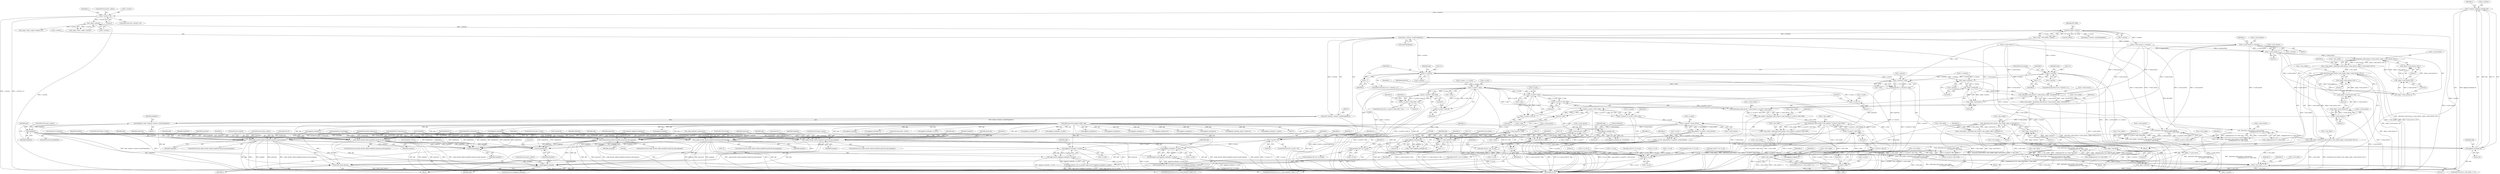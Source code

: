 digraph "0_Android_eeb4e45d5683f88488c083ecf142dc89bc3f0b47_8@API" {
"1000238" [label="(Call,calloc(s->entries, sizeof(*lengthlist)))"];
"1000220" [label="(Call,INT_MAX/s->entries)"];
"1000209" [label="(Call,_ilog(s->entries))"];
"1000189" [label="(Call,s->entries<=0)"];
"1000181" [label="(Call,s->entries=oggpack_read(opb,24))"];
"1000185" [label="(Call,oggpack_read(opb,24))"];
"1000160" [label="(Call,oggpack_read(opb,16))"];
"1000151" [label="(Call,oggpack_read(opb,24))"];
"1000129" [label="(MethodParameterIn,oggpack_buffer *opb)"];
"1000236" [label="(Call,(char *)calloc(s->entries, sizeof(*lengthlist)))"];
"1000234" [label="(Call,lengthlist=(char *)calloc(s->entries, sizeof(*lengthlist)))"];
"1000246" [label="(Call,!lengthlist)"];
"1000573" [label="(Call,_make_decode_table(s,lengthlist,quantvals,opb,maptype))"];
"1001157" [label="(Call,oggpack_eop(opb))"];
"1001160" [label="(Call,free(lengthlist))"];
"1001166" [label="(Call,vorbis_book_clear(s))"];
"1001168" [label="(Call,free(lengthlist))"];
"1000733" [label="(Call,_make_decode_table(s,lengthlist,quantvals,opb,maptype))"];
"1000893" [label="(Call,_make_decode_table(s,lengthlist,quantvals,opb,maptype))"];
"1000970" [label="(Call,_make_decode_table(s,lengthlist,quantvals,opb,maptype))"];
"1001021" [label="(Call,_make_decode_table(s,lengthlist,quantvals,opb,maptype))"];
"1001087" [label="(Call,oggpack_read(opb,s->q_bits))"];
"1001085" [label="(Call,(unsigned char)oggpack_read(opb,s->q_bits))"];
"1001077" [label="(Call,((unsigned char *)(s->q_val))[i]=(unsigned char)oggpack_read(opb,s->q_bits))"];
"1001119" [label="(Call,oggpack_read(opb,s->q_bits))"];
"1001117" [label="(Call,(ogg_uint16_t)oggpack_read(opb,s->q_bits))"];
"1001109" [label="(Call,((ogg_uint16_t *)(s->q_val))[i]=(ogg_uint16_t)oggpack_read(opb,s->q_bits))"];
"1000258" [label="(Call,i<s->entries)"];
"1000263" [label="(Call,i++)"];
"1000545" [label="(Call,_ilog(s->entries))"];
"1000544" [label="(Call,_ilog(s->entries)/8)"];
"1000539" [label="(Call,_determine_node_bytes(s->used_entries,_ilog(s->entries)/8+1))"];
"1000535" [label="(Call,s->dec_nodeb=_determine_node_bytes(s->used_entries,_ilog(s->entries)/8+1))"];
"1000555" [label="(Call,_determine_leaf_words(s->dec_nodeb,_ilog(s->entries)/8+1))"];
"1000551" [label="(Call,s->dec_leafw=_determine_leaf_words(s->dec_nodeb,_ilog(s->entries)/8+1))"];
"1001134" [label="(Call,s->dec_leafw == 1)"];
"1001128" [label="(Call,s->dec_nodeb==1)"];
"1000543" [label="(Call,_ilog(s->entries)/8+1)"];
"1000561" [label="(Call,_ilog(s->entries))"];
"1000560" [label="(Call,_ilog(s->entries)/8)"];
"1000559" [label="(Call,_ilog(s->entries)/8+1)"];
"1000904" [label="(Call,s->entries*s->dim)"];
"1000902" [label="(Call,quantvals=s->entries*s->dim)"];
"1000915" [label="(Call,s->q_bits*s->dim)"];
"1000913" [label="(Call,(s->q_bits*s->dim+8)/8)"];
"1000912" [label="(Call,(s->q_bits*s->dim+8)/8 <=4)"];
"1000914" [label="(Call,s->q_bits*s->dim+8)"];
"1000941" [label="(Call,s->q_bits*s->dim)"];
"1000939" [label="(Call,(s->q_bits*s->dim+8)/8)"];
"1000935" [label="(Call,_determine_node_bytes(s->used_entries,(s->q_bits*s->dim+8)/8))"];
"1000931" [label="(Call,s->dec_nodeb=_determine_node_bytes(s->used_entries,(s->q_bits*s->dim+8)/8))"];
"1000954" [label="(Call,_determine_leaf_words(s->dec_nodeb,(s->q_bits*s->dim+8)/8))"];
"1000950" [label="(Call,s->dec_leafw=_determine_leaf_words(s->dec_nodeb,(s->q_bits*s->dim+8)/8))"];
"1000940" [label="(Call,s->q_bits*s->dim+8)"];
"1000960" [label="(Call,s->q_bits*s->dim)"];
"1000958" [label="(Call,(s->q_bits*s->dim+8)/8)"];
"1000959" [label="(Call,s->q_bits*s->dim+8)"];
"1001032" [label="(Call,(s->q_bits+7)/8*s->dim)"];
"1001028" [label="(Call,s->q_pack=(s->q_bits+7)/8*s->dim)"];
"1001048" [label="(Call,s->q_pack*s->used_entries)"];
"1001047" [label="(Call,_ogg_malloc(s->q_pack*s->used_entries))"];
"1001043" [label="(Call,s->q_val=_ogg_malloc(s->q_pack*s->used_entries))"];
"1001079" [label="(Call,(unsigned char *)(s->q_val))"];
"1001170" [label="(Call,free(s->q_val))"];
"1001111" [label="(Call,(ogg_uint16_t *)(s->q_val))"];
"1001068" [label="(Call,s->used_entries*s->dim)"];
"1001066" [label="(Call,i<s->used_entries*s->dim)"];
"1001075" [label="(Call,i++)"];
"1001100" [label="(Call,s->used_entries*s->dim)"];
"1001098" [label="(Call,i<s->used_entries*s->dim)"];
"1001107" [label="(Call,i++)"];
"1001033" [label="(Call,s->q_bits+7)"];
"1001038" [label="(Call,8*s->dim)"];
"1001056" [label="(Call,s->q_bits<=8)"];
"1000319" [label="(Call,s->used_entries=s->entries)"];
"1000698" [label="(Call,_determine_node_bytes(s->used_entries,\n                                           (s->q_bits*s->dim+8)/8))"];
"1000694" [label="(Call,s->dec_nodeb=_determine_node_bytes(s->used_entries,\n                                           (s->q_bits*s->dim+8)/8))"];
"1000717" [label="(Call,_determine_leaf_words(s->dec_nodeb,\n                                           (s->q_bits*s->dim+8)/8))"];
"1000713" [label="(Call,s->dec_leafw=_determine_leaf_words(s->dec_nodeb,\n                                           (s->q_bits*s->dim+8)/8))"];
"1000856" [label="(Call,_determine_node_bytes(s->used_entries,\n                                           (_ilog(quantvals-1)*s->dim+8)/8))"];
"1000852" [label="(Call,s->dec_nodeb=_determine_node_bytes(s->used_entries,\n                                           (_ilog(quantvals-1)*s->dim+8)/8))"];
"1000876" [label="(Call,_determine_leaf_words(s->dec_nodeb,\n                                           (_ilog(quantvals-1)*s->dim+8)/8))"];
"1000872" [label="(Call,s->dec_leafw=_determine_leaf_words(s->dec_nodeb,\n                                           (_ilog(quantvals-1)*s->dim+8)/8))"];
"1000995" [label="(Call,s->used_entries-1)"];
"1000988" [label="(Call,_determine_node_bytes(s->used_entries,_ilog(s->used_entries-1)/8+1))"];
"1000984" [label="(Call,s->dec_nodeb=_determine_node_bytes(s->used_entries,_ilog(s->used_entries-1)/8+1))"];
"1001006" [label="(Call,_determine_leaf_words(s->dec_nodeb,_ilog(s->used_entries-1)/8+1))"];
"1001002" [label="(Call,s->dec_leafw=_determine_leaf_words(s->dec_nodeb,_ilog(s->used_entries-1)/8+1))"];
"1001013" [label="(Call,s->used_entries-1)"];
"1001012" [label="(Call,_ilog(s->used_entries-1))"];
"1001011" [label="(Call,_ilog(s->used_entries-1)/8)"];
"1001010" [label="(Call,_ilog(s->used_entries-1)/8+1)"];
"1000994" [label="(Call,_ilog(s->used_entries-1))"];
"1000993" [label="(Call,_ilog(s->used_entries-1)/8)"];
"1000992" [label="(Call,_ilog(s->used_entries-1)/8+1)"];
"1000330" [label="(Call,i<s->entries)"];
"1000335" [label="(Call,i++)"];
"1001029" [label="(Call,s->q_pack)"];
"1000189" [label="(Call,s->entries<=0)"];
"1001159" [label="(ControlStructure,goto _eofout;)"];
"1001020" [label="(ControlStructure,if(_make_decode_table(s,lengthlist,quantvals,opb,maptype)))"];
"1001124" [label="(ControlStructure,break;)"];
"1000917" [label="(Identifier,s)"];
"1001048" [label="(Call,s->q_pack*s->used_entries)"];
"1000254" [label="(ControlStructure,for(i=0;i<s->entries;i++))"];
"1001089" [label="(Call,s->q_bits)"];
"1001120" [label="(Identifier,opb)"];
"1000852" [label="(Call,s->dec_nodeb=_determine_node_bytes(s->used_entries,\n                                           (_ilog(quantvals-1)*s->dim+8)/8))"];
"1000161" [label="(Identifier,opb)"];
"1000912" [label="(Call,(s->q_bits*s->dim+8)/8 <=4)"];
"1001027" [label="(ControlStructure,goto _errout;)"];
"1000894" [label="(Identifier,s)"];
"1001002" [label="(Call,s->dec_leafw=_determine_leaf_words(s->dec_nodeb,_ilog(s->used_entries-1)/8+1))"];
"1001169" [label="(Identifier,lengthlist)"];
"1000330" [label="(Call,i<s->entries)"];
"1000154" [label="(Literal,0x564342)"];
"1000806" [label="(Call,!s->q_val)"];
"1001047" [label="(Call,_ogg_malloc(s->q_pack*s->used_entries))"];
"1001094" [label="(ControlStructure,for(i=0;i<s->used_entries*s->dim;i++))"];
"1000900" [label="(ControlStructure,break;)"];
"1000751" [label="(Block,)"];
"1000968" [label="(Literal,8)"];
"1001163" [label="(Literal,0)"];
"1001069" [label="(Call,s->used_entries)"];
"1001100" [label="(Call,s->used_entries*s->dim)"];
"1001001" [label="(Literal,1)"];
"1000246" [label="(Call,!lengthlist)"];
"1001147" [label="(Identifier,s)"];
"1000238" [label="(Call,calloc(s->entries, sizeof(*lengthlist)))"];
"1000607" [label="(Call,INT_MAX-8)"];
"1001011" [label="(Call,_ilog(s->used_entries-1)/8)"];
"1000940" [label="(Call,s->q_bits*s->dim+8)"];
"1001153" [label="(Identifier,s)"];
"1000972" [label="(Identifier,lengthlist)"];
"1001044" [label="(Call,s->q_val)"];
"1001068" [label="(Call,s->used_entries*s->dim)"];
"1000733" [label="(Call,_make_decode_table(s,lengthlist,quantvals,opb,maptype))"];
"1000992" [label="(Call,_ilog(s->used_entries-1)/8+1)"];
"1000268" [label="(Identifier,opb)"];
"1000580" [label="(ControlStructure,break;)"];
"1000332" [label="(Call,s->entries)"];
"1000264" [label="(Identifier,i)"];
"1000579" [label="(ControlStructure,goto _errout;)"];
"1001128" [label="(Call,s->dec_nodeb==1)"];
"1000743" [label="(Identifier,s)"];
"1001063" [label="(Call,i=0)"];
"1000396" [label="(Call,calloc(s->entries, sizeof(*lengthlist)))"];
"1000193" [label="(Literal,0)"];
"1000186" [label="(Identifier,opb)"];
"1000916" [label="(Call,s->q_bits)"];
"1000970" [label="(Call,_make_decode_table(s,lengthlist,quantvals,opb,maptype))"];
"1000922" [label="(Literal,8)"];
"1000210" [label="(Call,s->entries)"];
"1001160" [label="(Call,free(lengthlist))"];
"1000905" [label="(Call,s->entries)"];
"1000955" [label="(Call,s->dec_nodeb)"];
"1000203" [label="(Call,_ilog(s->dim)+_ilog(s->entries)>24)"];
"1001064" [label="(Identifier,i)"];
"1001133" [label="(ControlStructure,if (s->dec_leafw == 1))"];
"1001098" [label="(Call,i<s->used_entries*s->dim)"];
"1000993" [label="(Call,_ilog(s->used_entries-1)/8)"];
"1001161" [label="(Identifier,lengthlist)"];
"1001028" [label="(Call,s->q_pack=(s->q_bits+7)/8*s->dim)"];
"1001096" [label="(Identifier,i)"];
"1001019" [label="(Literal,1)"];
"1000247" [label="(Identifier,lengthlist)"];
"1000220" [label="(Call,INT_MAX/s->entries)"];
"1000978" [label="(Block,)"];
"1000194" [label="(ControlStructure,goto _eofout;)"];
"1000560" [label="(Call,_ilog(s->entries)/8)"];
"1000999" [label="(Literal,1)"];
"1000552" [label="(Call,s->dec_leafw)"];
"1000857" [label="(Call,s->used_entries)"];
"1001032" [label="(Call,(s->q_bits+7)/8*s->dim)"];
"1000919" [label="(Call,s->dim)"];
"1000924" [label="(Literal,4)"];
"1000472" [label="(Call,oggpack_read(opb,4))"];
"1000404" [label="(Call,!lengthlist)"];
"1000976" [label="(ControlStructure,goto _errout;)"];
"1001021" [label="(Call,_make_decode_table(s,lengthlist,quantvals,opb,maptype))"];
"1001045" [label="(Identifier,s)"];
"1000561" [label="(Call,_ilog(s->entries))"];
"1000482" [label="(Call,oggpack_read(opb,32))"];
"1000913" [label="(Call,(s->q_bits*s->dim+8)/8)"];
"1000699" [label="(Call,s->used_entries)"];
"1000715" [label="(Identifier,s)"];
"1000822" [label="(Call,(ogg_uint16_t *)s->q_val)"];
"1001095" [label="(Call,i=0)"];
"1000235" [label="(Identifier,lengthlist)"];
"1000340" [label="(Identifier,num)"];
"1001101" [label="(Call,s->used_entries)"];
"1000551" [label="(Call,s->dec_leafw=_determine_leaf_words(s->dec_nodeb,_ilog(s->entries)/8+1))"];
"1000898" [label="(Identifier,maptype)"];
"1000896" [label="(Identifier,quantvals)"];
"1001022" [label="(Identifier,s)"];
"1000573" [label="(Call,_make_decode_table(s,lengthlist,quantvals,opb,maptype))"];
"1000694" [label="(Call,s->dec_nodeb=_determine_node_bytes(s->used_entries,\n                                           (s->q_bits*s->dim+8)/8))"];
"1000137" [label="(Call,quantvals=0)"];
"1000577" [label="(Identifier,opb)"];
"1001034" [label="(Call,s->q_bits)"];
"1000734" [label="(Identifier,s)"];
"1001072" [label="(Call,s->dim)"];
"1001107" [label="(Call,i++)"];
"1000948" [label="(Literal,8)"];
"1000702" [label="(Call,(s->q_bits*s->dim+8)/8)"];
"1000153" [label="(Literal,24)"];
"1001038" [label="(Call,8*s->dim)"];
"1001039" [label="(Literal,8)"];
"1000954" [label="(Call,_determine_leaf_words(s->dec_nodeb,(s->q_bits*s->dim+8)/8))"];
"1000232" [label="(Block,)"];
"1001062" [label="(ControlStructure,for(i=0;i<s->used_entries*s->dim;i++))"];
"1000766" [label="(Call,!s->q_val)"];
"1000255" [label="(Call,i=0)"];
"1000961" [label="(Call,s->q_bits)"];
"1001108" [label="(Identifier,i)"];
"1001040" [label="(Call,s->dim)"];
"1000575" [label="(Identifier,lengthlist)"];
"1000546" [label="(Call,s->entries)"];
"1001018" [label="(Literal,8)"];
"1000222" [label="(Call,s->entries)"];
"1001119" [label="(Call,oggpack_read(opb,s->q_bits))"];
"1000964" [label="(Call,s->dim)"];
"1001017" [label="(Literal,1)"];
"1001132" [label="(Literal,1)"];
"1000897" [label="(Identifier,opb)"];
"1000209" [label="(Call,_ilog(s->entries))"];
"1000160" [label="(Call,oggpack_read(opb,16))"];
"1000143" [label="(Call,memset(s,0,sizeof(*s)))"];
"1001127" [label="(ControlStructure,if (s->dec_nodeb==1))"];
"1000932" [label="(Call,s->dec_nodeb)"];
"1000559" [label="(Call,_ilog(s->entries)/8+1)"];
"1000385" [label="(Call,s->used_entries=s->entries)"];
"1000967" [label="(Literal,8)"];
"1000856" [label="(Call,_determine_node_bytes(s->used_entries,\n                                           (_ilog(quantvals-1)*s->dim+8)/8))"];
"1000950" [label="(Call,s->dec_leafw=_determine_leaf_words(s->dec_nodeb,(s->q_bits*s->dim+8)/8))"];
"1001116" [label="(Identifier,i)"];
"1000221" [label="(Identifier,INT_MAX)"];
"1001025" [label="(Identifier,opb)"];
"1001066" [label="(Call,i<s->used_entries*s->dim)"];
"1000877" [label="(Call,s->dec_nodeb)"];
"1000578" [label="(Identifier,maptype)"];
"1000133" [label="(Call,*lengthlist=NULL)"];
"1001136" [label="(Identifier,s)"];
"1000328" [label="(Identifier,i)"];
"1000129" [label="(MethodParameterIn,oggpack_buffer *opb)"];
"1000190" [label="(Call,s->entries)"];
"1000830" [label="(Call,oggpack_read(opb,s->q_bits))"];
"1001109" [label="(Call,((ogg_uint16_t *)(s->q_val))[i]=(ogg_uint16_t)oggpack_read(opb,s->q_bits))"];
"1001033" [label="(Call,s->q_bits+7)"];
"1000198" [label="(Identifier,s)"];
"1000239" [label="(Call,s->entries)"];
"1001076" [label="(Identifier,i)"];
"1001037" [label="(Literal,7)"];
"1000283" [label="(Call,lengthlist[i]=(char)(num+1))"];
"1000539" [label="(Call,_determine_node_bytes(s->used_entries,_ilog(s->entries)/8+1))"];
"1000655" [label="(Call,!s->q_val)"];
"1000267" [label="(Call,oggpack_read(opb,1))"];
"1001087" [label="(Call,oggpack_read(opb,s->q_bits))"];
"1001156" [label="(ControlStructure,if(oggpack_eop(opb)))"];
"1000260" [label="(Call,s->entries)"];
"1000880" [label="(Call,(_ilog(quantvals-1)*s->dim+8)/8)"];
"1000738" [label="(Identifier,maptype)"];
"1001055" [label="(ControlStructure,if(s->q_bits<=8))"];
"1000679" [label="(Call,oggpack_read(opb,s->q_bits))"];
"1000903" [label="(Identifier,quantvals)"];
"1000936" [label="(Call,s->used_entries)"];
"1000181" [label="(Call,s->entries=oggpack_read(opb,24))"];
"1000981" [label="(Identifier,s)"];
"1000572" [label="(ControlStructure,if(_make_decode_table(s,lengthlist,quantvals,opb,maptype)))"];
"1000782" [label="(Call,(unsigned char *)s->q_val)"];
"1001014" [label="(Call,s->used_entries)"];
"1000229" [label="(Call,oggpack_read(opb,1))"];
"1000740" [label="(ControlStructure,goto _errout;)"];
"1001085" [label="(Call,(unsigned char)oggpack_read(opb,s->q_bits))"];
"1000960" [label="(Call,s->q_bits*s->dim)"];
"1001079" [label="(Call,(unsigned char *)(s->q_val))"];
"1000939" [label="(Call,(s->q_bits*s->dim+8)/8)"];
"1000326" [label="(ControlStructure,for(i=0;i<s->entries;i++))"];
"1000873" [label="(Call,s->dec_leafw)"];
"1000451" [label="(Call,lengthlist[i]=(char)length)"];
"1001111" [label="(Call,(ogg_uint16_t *)(s->q_val))"];
"1000884" [label="(Call,quantvals-1)"];
"1000514" [label="(Call,oggpack_read(opb,1))"];
"1000908" [label="(Call,s->dim)"];
"1000191" [label="(Identifier,s)"];
"1000555" [label="(Call,_determine_leaf_words(s->dec_nodeb,_ilog(s->entries)/8+1))"];
"1000994" [label="(Call,_ilog(s->used_entries-1))"];
"1000952" [label="(Identifier,s)"];
"1000187" [label="(Literal,24)"];
"1000470" [label="(Call,maptype=oggpack_read(opb,4))"];
"1001023" [label="(Identifier,lengthlist)"];
"1000895" [label="(Identifier,lengthlist)"];
"1000928" [label="(Identifier,s)"];
"1000713" [label="(Call,s->dec_leafw=_determine_leaf_words(s->dec_nodeb,\n                                           (s->q_bits*s->dim+8)/8))"];
"1000945" [label="(Call,s->dim)"];
"1000959" [label="(Call,s->q_bits*s->dim+8)"];
"1001110" [label="(Call,((ogg_uint16_t *)(s->q_val))[i])"];
"1000923" [label="(Literal,8)"];
"1001056" [label="(Call,s->q_bits<=8)"];
"1000517" [label="(Call,s->q_del>>=s->q_bits)"];
"1001141" [label="(Identifier,s)"];
"1000204" [label="(Call,_ilog(s->dim)+_ilog(s->entries))"];
"1000182" [label="(Call,s->entries)"];
"1000995" [label="(Call,s->used_entries-1)"];
"1000569" [label="(Identifier,s)"];
"1000915" [label="(Call,s->q_bits*s->dim)"];
"1000874" [label="(Identifier,s)"];
"1000323" [label="(Call,s->entries)"];
"1000536" [label="(Call,s->dec_nodeb)"];
"1001104" [label="(Call,s->dim)"];
"1001026" [label="(Identifier,maptype)"];
"1000951" [label="(Call,s->dec_leafw)"];
"1000535" [label="(Call,s->dec_nodeb=_determine_node_bytes(s->used_entries,_ilog(s->entries)/8+1))"];
"1000671" [label="(Call,(ogg_uint16_t *)s->q_val)"];
"1001121" [label="(Call,s->q_bits)"];
"1001166" [label="(Call,vorbis_book_clear(s))"];
"1000695" [label="(Call,s->dec_nodeb)"];
"1000664" [label="(Call,i<quantvals)"];
"1001024" [label="(Identifier,quantvals)"];
"1001088" [label="(Identifier,opb)"];
"1001176" [label="(Literal,1)"];
"1001012" [label="(Call,_ilog(s->used_entries-1))"];
"1000156" [label="(Call,s->dim=oggpack_read(opb,16))"];
"1001134" [label="(Call,s->dec_leafw == 1)"];
"1001075" [label="(Call,i++)"];
"1001060" [label="(Literal,8)"];
"1000942" [label="(Call,s->q_bits)"];
"1001003" [label="(Call,s->dec_leafw)"];
"1000576" [label="(Identifier,quantvals)"];
"1000717" [label="(Call,_determine_leaf_words(s->dec_nodeb,\n                                           (s->q_bits*s->dim+8)/8))"];
"1000935" [label="(Call,_determine_node_bytes(s->used_entries,(s->q_bits*s->dim+8)/8))"];
"1000549" [label="(Literal,8)"];
"1000860" [label="(Call,(_ilog(quantvals-1)*s->dim+8)/8)"];
"1000327" [label="(Call,i=0)"];
"1000556" [label="(Call,s->dec_nodeb)"];
"1001177" [label="(MethodReturn,int)"];
"1001052" [label="(Call,s->used_entries)"];
"1000931" [label="(Call,s->dec_nodeb=_determine_node_bytes(s->used_entries,(s->q_bits*s->dim+8)/8))"];
"1000242" [label="(Call,sizeof(*lengthlist))"];
"1001167" [label="(Identifier,s)"];
"1000545" [label="(Call,_ilog(s->entries))"];
"1000714" [label="(Call,s->dec_leafw)"];
"1000925" [label="(Block,)"];
"1000949" [label="(Literal,8)"];
"1000985" [label="(Call,s->dec_nodeb)"];
"1000258" [label="(Call,i<s->entries)"];
"1001168" [label="(Call,free(lengthlist))"];
"1000152" [label="(Identifier,opb)"];
"1000318" [label="(Block,)"];
"1000735" [label="(Identifier,lengthlist)"];
"1000566" [label="(Literal,1)"];
"1000544" [label="(Call,_ilog(s->entries)/8)"];
"1000745" [label="(Call,s->q_val=0)"];
"1000543" [label="(Call,_ilog(s->entries)/8+1)"];
"1000341" [label="(Call,oggpack_read(opb,5))"];
"1000381" [label="(Call,oggpack_read(opb,5))"];
"1000245" [label="(ControlStructure,if(!lengthlist))"];
"1001058" [label="(Identifier,s)"];
"1000250" [label="(Call,oggpack_read(opb,1))"];
"1001172" [label="(Identifier,s)"];
"1000331" [label="(Identifier,i)"];
"1001157" [label="(Call,oggpack_eop(opb))"];
"1000737" [label="(Identifier,opb)"];
"1000984" [label="(Call,s->dec_nodeb=_determine_node_bytes(s->used_entries,_ilog(s->used_entries-1)/8+1))"];
"1000494" [label="(Call,oggpack_read(opb,32))"];
"1000274" [label="(Call,oggpack_read(opb,5))"];
"1001007" [label="(Call,s->dec_nodeb)"];
"1001158" [label="(Identifier,opb)"];
"1001057" [label="(Call,s->q_bits)"];
"1000533" [label="(Block,)"];
"1000506" [label="(Call,oggpack_read(opb,4))"];
"1000836" [label="(Call,oggpack_eop(opb))"];
"1001129" [label="(Call,s->dec_nodeb)"];
"1000958" [label="(Call,(s->q_bits*s->dim+8)/8)"];
"1001170" [label="(Call,free(s->q_val))"];
"1000131" [label="(Block,)"];
"1001113" [label="(Call,s->q_val)"];
"1000899" [label="(ControlStructure,goto _errout;)"];
"1000988" [label="(Call,_determine_node_bytes(s->used_entries,_ilog(s->used_entries-1)/8+1))"];
"1000336" [label="(Identifier,i)"];
"1001043" [label="(Call,s->q_val=_ogg_malloc(s->q_pack*s->used_entries))"];
"1000162" [label="(Literal,16)"];
"1000188" [label="(ControlStructure,if(s->entries<=0))"];
"1000736" [label="(Identifier,quantvals)"];
"1000893" [label="(Call,_make_decode_table(s,lengthlist,quantvals,opb,maptype))"];
"1001138" [label="(Literal,1)"];
"1000911" [label="(ControlStructure,if( (s->q_bits*s->dim+8)/8 <=4))"];
"1000645" [label="(Block,)"];
"1000902" [label="(Call,quantvals=s->entries*s->dim)"];
"1001077" [label="(Call,((unsigned char *)(s->q_val))[i]=(unsigned char)oggpack_read(opb,s->q_bits))"];
"1000565" [label="(Literal,8)"];
"1001067" [label="(Identifier,i)"];
"1000236" [label="(Call,(char *)calloc(s->entries, sizeof(*lengthlist)))"];
"1000996" [label="(Call,s->used_entries)"];
"1000914" [label="(Call,s->q_bits*s->dim+8)"];
"1000319" [label="(Call,s->used_entries=s->entries)"];
"1001010" [label="(Call,_ilog(s->used_entries-1)/8+1)"];
"1000150" [label="(Call,oggpack_read(opb,24)!=0x564342)"];
"1001000" [label="(Literal,8)"];
"1000216" [label="(Call,s->dim > INT_MAX/s->entries)"];
"1000904" [label="(Call,s->entries*s->dim)"];
"1000550" [label="(Literal,1)"];
"1000259" [label="(Identifier,i)"];
"1000234" [label="(Call,lengthlist=(char *)calloc(s->entries, sizeof(*lengthlist)))"];
"1000292" [label="(Call,s->used_entries++)"];
"1001030" [label="(Identifier,s)"];
"1000130" [label="(MethodParameterIn,codebook *s)"];
"1001081" [label="(Call,s->q_val)"];
"1000312" [label="(Call,lengthlist[i]=0)"];
"1000685" [label="(Call,oggpack_eop(opb))"];
"1000969" [label="(ControlStructure,if(_make_decode_table(s,lengthlist,quantvals,opb,maptype)))"];
"1000151" [label="(Call,oggpack_read(opb,24))"];
"1001004" [label="(Identifier,s)"];
"1000974" [label="(Identifier,opb)"];
"1000411" [label="(Call,i<s->entries)"];
"1000320" [label="(Call,s->used_entries)"];
"1000876" [label="(Call,_determine_leaf_words(s->dec_nodeb,\n                                           (_ilog(quantvals-1)*s->dim+8)/8))"];
"1001049" [label="(Call,s->q_pack)"];
"1000263" [label="(Call,i++)"];
"1000721" [label="(Call,(s->q_bits*s->dim+8)/8)"];
"1000335" [label="(Call,i++)"];
"1001171" [label="(Call,s->q_val)"];
"1000718" [label="(Call,s->dec_nodeb)"];
"1000872" [label="(Call,s->dec_leafw=_determine_leaf_words(s->dec_nodeb,\n                                           (_ilog(quantvals-1)*s->dim+8)/8))"];
"1000185" [label="(Call,oggpack_read(opb,24))"];
"1000574" [label="(Identifier,s)"];
"1000584" [label="(Call,_book_maptype1_quantvals(s))"];
"1000248" [label="(ControlStructure,goto _eofout;)"];
"1001099" [label="(Identifier,i)"];
"1000420" [label="(Call,oggpack_read(opb,_ilog(s->entries-i)))"];
"1001078" [label="(Call,((unsigned char *)(s->q_val))[i])"];
"1001013" [label="(Call,s->used_entries-1)"];
"1000853" [label="(Call,s->dec_nodeb)"];
"1000973" [label="(Identifier,quantvals)"];
"1000989" [label="(Call,s->used_entries)"];
"1001135" [label="(Call,s->dec_leafw)"];
"1000251" [label="(Identifier,opb)"];
"1001117" [label="(Call,(ogg_uint16_t)oggpack_read(opb,s->q_bits))"];
"1001084" [label="(Identifier,i)"];
"1000975" [label="(Identifier,maptype)"];
"1001006" [label="(Call,_determine_leaf_words(s->dec_nodeb,_ilog(s->used_entries-1)/8+1))"];
"1000790" [label="(Call,oggpack_read(opb,s->q_bits))"];
"1000553" [label="(Identifier,s)"];
"1000540" [label="(Call,s->used_entries)"];
"1000562" [label="(Call,s->entries)"];
"1000350" [label="(Call,lengthlist[i]=(char)(num+1))"];
"1000698" [label="(Call,_determine_node_bytes(s->used_entries,\n                                           (s->q_bits*s->dim+8)/8))"];
"1000941" [label="(Call,s->q_bits*s->dim)"];
"1000732" [label="(ControlStructure,if(_make_decode_table(s,lengthlist,quantvals,opb,maptype)))"];
"1000971" [label="(Identifier,s)"];
"1000892" [label="(ControlStructure,if(_make_decode_table(s,lengthlist,quantvals,opb,maptype)))"];
"1000374" [label="(ControlStructure,break;)"];
"1000238" -> "1000236"  [label="AST: "];
"1000238" -> "1000242"  [label="CFG: "];
"1000239" -> "1000238"  [label="AST: "];
"1000242" -> "1000238"  [label="AST: "];
"1000236" -> "1000238"  [label="CFG: "];
"1000238" -> "1001177"  [label="DDG: s->entries"];
"1000238" -> "1000236"  [label="DDG: s->entries"];
"1000220" -> "1000238"  [label="DDG: s->entries"];
"1000238" -> "1000258"  [label="DDG: s->entries"];
"1000238" -> "1000319"  [label="DDG: s->entries"];
"1000238" -> "1000330"  [label="DDG: s->entries"];
"1000220" -> "1000216"  [label="AST: "];
"1000220" -> "1000222"  [label="CFG: "];
"1000221" -> "1000220"  [label="AST: "];
"1000222" -> "1000220"  [label="AST: "];
"1000216" -> "1000220"  [label="CFG: "];
"1000220" -> "1001177"  [label="DDG: INT_MAX"];
"1000220" -> "1001177"  [label="DDG: s->entries"];
"1000220" -> "1000216"  [label="DDG: INT_MAX"];
"1000220" -> "1000216"  [label="DDG: s->entries"];
"1000209" -> "1000220"  [label="DDG: s->entries"];
"1000220" -> "1000385"  [label="DDG: s->entries"];
"1000220" -> "1000396"  [label="DDG: s->entries"];
"1000220" -> "1000607"  [label="DDG: INT_MAX"];
"1000209" -> "1000204"  [label="AST: "];
"1000209" -> "1000210"  [label="CFG: "];
"1000210" -> "1000209"  [label="AST: "];
"1000204" -> "1000209"  [label="CFG: "];
"1000209" -> "1001177"  [label="DDG: s->entries"];
"1000209" -> "1000203"  [label="DDG: s->entries"];
"1000209" -> "1000204"  [label="DDG: s->entries"];
"1000189" -> "1000209"  [label="DDG: s->entries"];
"1000189" -> "1000188"  [label="AST: "];
"1000189" -> "1000193"  [label="CFG: "];
"1000190" -> "1000189"  [label="AST: "];
"1000193" -> "1000189"  [label="AST: "];
"1000194" -> "1000189"  [label="CFG: "];
"1000198" -> "1000189"  [label="CFG: "];
"1000189" -> "1001177"  [label="DDG: s->entries"];
"1000189" -> "1001177"  [label="DDG: s->entries<=0"];
"1000181" -> "1000189"  [label="DDG: s->entries"];
"1000181" -> "1000131"  [label="AST: "];
"1000181" -> "1000185"  [label="CFG: "];
"1000182" -> "1000181"  [label="AST: "];
"1000185" -> "1000181"  [label="AST: "];
"1000191" -> "1000181"  [label="CFG: "];
"1000181" -> "1001177"  [label="DDG: oggpack_read(opb,24)"];
"1000185" -> "1000181"  [label="DDG: opb"];
"1000185" -> "1000181"  [label="DDG: 24"];
"1000185" -> "1000187"  [label="CFG: "];
"1000186" -> "1000185"  [label="AST: "];
"1000187" -> "1000185"  [label="AST: "];
"1000185" -> "1001177"  [label="DDG: opb"];
"1000160" -> "1000185"  [label="DDG: opb"];
"1000129" -> "1000185"  [label="DDG: opb"];
"1000185" -> "1000229"  [label="DDG: opb"];
"1000160" -> "1000156"  [label="AST: "];
"1000160" -> "1000162"  [label="CFG: "];
"1000161" -> "1000160"  [label="AST: "];
"1000162" -> "1000160"  [label="AST: "];
"1000156" -> "1000160"  [label="CFG: "];
"1000160" -> "1001177"  [label="DDG: opb"];
"1000160" -> "1000156"  [label="DDG: opb"];
"1000160" -> "1000156"  [label="DDG: 16"];
"1000151" -> "1000160"  [label="DDG: opb"];
"1000129" -> "1000160"  [label="DDG: opb"];
"1000151" -> "1000150"  [label="AST: "];
"1000151" -> "1000153"  [label="CFG: "];
"1000152" -> "1000151"  [label="AST: "];
"1000153" -> "1000151"  [label="AST: "];
"1000154" -> "1000151"  [label="CFG: "];
"1000151" -> "1001177"  [label="DDG: opb"];
"1000151" -> "1000150"  [label="DDG: opb"];
"1000151" -> "1000150"  [label="DDG: 24"];
"1000129" -> "1000151"  [label="DDG: opb"];
"1000129" -> "1000128"  [label="AST: "];
"1000129" -> "1001177"  [label="DDG: opb"];
"1000129" -> "1000229"  [label="DDG: opb"];
"1000129" -> "1000250"  [label="DDG: opb"];
"1000129" -> "1000267"  [label="DDG: opb"];
"1000129" -> "1000274"  [label="DDG: opb"];
"1000129" -> "1000341"  [label="DDG: opb"];
"1000129" -> "1000381"  [label="DDG: opb"];
"1000129" -> "1000420"  [label="DDG: opb"];
"1000129" -> "1000472"  [label="DDG: opb"];
"1000129" -> "1000482"  [label="DDG: opb"];
"1000129" -> "1000494"  [label="DDG: opb"];
"1000129" -> "1000506"  [label="DDG: opb"];
"1000129" -> "1000514"  [label="DDG: opb"];
"1000129" -> "1000573"  [label="DDG: opb"];
"1000129" -> "1000679"  [label="DDG: opb"];
"1000129" -> "1000685"  [label="DDG: opb"];
"1000129" -> "1000733"  [label="DDG: opb"];
"1000129" -> "1000790"  [label="DDG: opb"];
"1000129" -> "1000830"  [label="DDG: opb"];
"1000129" -> "1000836"  [label="DDG: opb"];
"1000129" -> "1000893"  [label="DDG: opb"];
"1000129" -> "1000970"  [label="DDG: opb"];
"1000129" -> "1001021"  [label="DDG: opb"];
"1000129" -> "1001087"  [label="DDG: opb"];
"1000129" -> "1001119"  [label="DDG: opb"];
"1000129" -> "1001157"  [label="DDG: opb"];
"1000236" -> "1000234"  [label="AST: "];
"1000237" -> "1000236"  [label="AST: "];
"1000234" -> "1000236"  [label="CFG: "];
"1000236" -> "1001177"  [label="DDG: calloc(s->entries, sizeof(*lengthlist))"];
"1000236" -> "1000234"  [label="DDG: calloc(s->entries, sizeof(*lengthlist))"];
"1000234" -> "1000232"  [label="AST: "];
"1000235" -> "1000234"  [label="AST: "];
"1000247" -> "1000234"  [label="CFG: "];
"1000234" -> "1001177"  [label="DDG: (char *)calloc(s->entries, sizeof(*lengthlist))"];
"1000234" -> "1000246"  [label="DDG: lengthlist"];
"1000246" -> "1000245"  [label="AST: "];
"1000246" -> "1000247"  [label="CFG: "];
"1000247" -> "1000246"  [label="AST: "];
"1000248" -> "1000246"  [label="CFG: "];
"1000251" -> "1000246"  [label="CFG: "];
"1000246" -> "1001177"  [label="DDG: !lengthlist"];
"1000246" -> "1000573"  [label="DDG: lengthlist"];
"1000246" -> "1000733"  [label="DDG: lengthlist"];
"1000246" -> "1000893"  [label="DDG: lengthlist"];
"1000246" -> "1000970"  [label="DDG: lengthlist"];
"1000246" -> "1001021"  [label="DDG: lengthlist"];
"1000246" -> "1001168"  [label="DDG: lengthlist"];
"1000573" -> "1000572"  [label="AST: "];
"1000573" -> "1000578"  [label="CFG: "];
"1000574" -> "1000573"  [label="AST: "];
"1000575" -> "1000573"  [label="AST: "];
"1000576" -> "1000573"  [label="AST: "];
"1000577" -> "1000573"  [label="AST: "];
"1000578" -> "1000573"  [label="AST: "];
"1000579" -> "1000573"  [label="CFG: "];
"1000580" -> "1000573"  [label="CFG: "];
"1000573" -> "1001177"  [label="DDG: opb"];
"1000573" -> "1001177"  [label="DDG: s"];
"1000573" -> "1001177"  [label="DDG: maptype"];
"1000573" -> "1001177"  [label="DDG: quantvals"];
"1000573" -> "1001177"  [label="DDG: _make_decode_table(s,lengthlist,quantvals,opb,maptype)"];
"1000143" -> "1000573"  [label="DDG: s"];
"1000130" -> "1000573"  [label="DDG: s"];
"1000404" -> "1000573"  [label="DDG: lengthlist"];
"1000350" -> "1000573"  [label="DDG: lengthlist[i]"];
"1000283" -> "1000573"  [label="DDG: lengthlist[i]"];
"1000312" -> "1000573"  [label="DDG: lengthlist[i]"];
"1000451" -> "1000573"  [label="DDG: lengthlist[i]"];
"1000137" -> "1000573"  [label="DDG: quantvals"];
"1000514" -> "1000573"  [label="DDG: opb"];
"1000472" -> "1000573"  [label="DDG: opb"];
"1000470" -> "1000573"  [label="DDG: maptype"];
"1000573" -> "1001157"  [label="DDG: opb"];
"1000573" -> "1001160"  [label="DDG: lengthlist"];
"1000573" -> "1001166"  [label="DDG: s"];
"1000573" -> "1001168"  [label="DDG: lengthlist"];
"1001157" -> "1001156"  [label="AST: "];
"1001157" -> "1001158"  [label="CFG: "];
"1001158" -> "1001157"  [label="AST: "];
"1001159" -> "1001157"  [label="CFG: "];
"1001161" -> "1001157"  [label="CFG: "];
"1001157" -> "1001177"  [label="DDG: opb"];
"1001157" -> "1001177"  [label="DDG: oggpack_eop(opb)"];
"1000893" -> "1001157"  [label="DDG: opb"];
"1001087" -> "1001157"  [label="DDG: opb"];
"1000970" -> "1001157"  [label="DDG: opb"];
"1000733" -> "1001157"  [label="DDG: opb"];
"1001119" -> "1001157"  [label="DDG: opb"];
"1001021" -> "1001157"  [label="DDG: opb"];
"1001160" -> "1000131"  [label="AST: "];
"1001160" -> "1001161"  [label="CFG: "];
"1001161" -> "1001160"  [label="AST: "];
"1001163" -> "1001160"  [label="CFG: "];
"1001160" -> "1001177"  [label="DDG: lengthlist"];
"1000970" -> "1001160"  [label="DDG: lengthlist"];
"1000283" -> "1001160"  [label="DDG: lengthlist[i]"];
"1000893" -> "1001160"  [label="DDG: lengthlist"];
"1000312" -> "1001160"  [label="DDG: lengthlist[i]"];
"1000451" -> "1001160"  [label="DDG: lengthlist[i]"];
"1001021" -> "1001160"  [label="DDG: lengthlist"];
"1000733" -> "1001160"  [label="DDG: lengthlist"];
"1000350" -> "1001160"  [label="DDG: lengthlist[i]"];
"1001166" -> "1000131"  [label="AST: "];
"1001166" -> "1001167"  [label="CFG: "];
"1001167" -> "1001166"  [label="AST: "];
"1001169" -> "1001166"  [label="CFG: "];
"1001166" -> "1001177"  [label="DDG: vorbis_book_clear(s)"];
"1001166" -> "1001177"  [label="DDG: s"];
"1000733" -> "1001166"  [label="DDG: s"];
"1000143" -> "1001166"  [label="DDG: s"];
"1000970" -> "1001166"  [label="DDG: s"];
"1001021" -> "1001166"  [label="DDG: s"];
"1000584" -> "1001166"  [label="DDG: s"];
"1000893" -> "1001166"  [label="DDG: s"];
"1000130" -> "1001166"  [label="DDG: s"];
"1001168" -> "1000131"  [label="AST: "];
"1001168" -> "1001169"  [label="CFG: "];
"1001169" -> "1001168"  [label="AST: "];
"1001172" -> "1001168"  [label="CFG: "];
"1001168" -> "1001177"  [label="DDG: lengthlist"];
"1000970" -> "1001168"  [label="DDG: lengthlist"];
"1000404" -> "1001168"  [label="DDG: lengthlist"];
"1000283" -> "1001168"  [label="DDG: lengthlist[i]"];
"1000893" -> "1001168"  [label="DDG: lengthlist"];
"1000312" -> "1001168"  [label="DDG: lengthlist[i]"];
"1000133" -> "1001168"  [label="DDG: lengthlist"];
"1000451" -> "1001168"  [label="DDG: lengthlist[i]"];
"1001021" -> "1001168"  [label="DDG: lengthlist"];
"1000733" -> "1001168"  [label="DDG: lengthlist"];
"1000350" -> "1001168"  [label="DDG: lengthlist[i]"];
"1000733" -> "1000732"  [label="AST: "];
"1000733" -> "1000738"  [label="CFG: "];
"1000734" -> "1000733"  [label="AST: "];
"1000735" -> "1000733"  [label="AST: "];
"1000736" -> "1000733"  [label="AST: "];
"1000737" -> "1000733"  [label="AST: "];
"1000738" -> "1000733"  [label="AST: "];
"1000740" -> "1000733"  [label="CFG: "];
"1000743" -> "1000733"  [label="CFG: "];
"1000733" -> "1001177"  [label="DDG: s"];
"1000733" -> "1001177"  [label="DDG: maptype"];
"1000733" -> "1001177"  [label="DDG: opb"];
"1000733" -> "1001177"  [label="DDG: quantvals"];
"1000733" -> "1001177"  [label="DDG: _make_decode_table(s,lengthlist,quantvals,opb,maptype)"];
"1000584" -> "1000733"  [label="DDG: s"];
"1000130" -> "1000733"  [label="DDG: s"];
"1000404" -> "1000733"  [label="DDG: lengthlist"];
"1000350" -> "1000733"  [label="DDG: lengthlist[i]"];
"1000283" -> "1000733"  [label="DDG: lengthlist[i]"];
"1000312" -> "1000733"  [label="DDG: lengthlist[i]"];
"1000451" -> "1000733"  [label="DDG: lengthlist[i]"];
"1000664" -> "1000733"  [label="DDG: quantvals"];
"1000685" -> "1000733"  [label="DDG: opb"];
"1000470" -> "1000733"  [label="DDG: maptype"];
"1000893" -> "1000892"  [label="AST: "];
"1000893" -> "1000898"  [label="CFG: "];
"1000894" -> "1000893"  [label="AST: "];
"1000895" -> "1000893"  [label="AST: "];
"1000896" -> "1000893"  [label="AST: "];
"1000897" -> "1000893"  [label="AST: "];
"1000898" -> "1000893"  [label="AST: "];
"1000899" -> "1000893"  [label="CFG: "];
"1000900" -> "1000893"  [label="CFG: "];
"1000893" -> "1001177"  [label="DDG: opb"];
"1000893" -> "1001177"  [label="DDG: _make_decode_table(s,lengthlist,quantvals,opb,maptype)"];
"1000893" -> "1001177"  [label="DDG: maptype"];
"1000893" -> "1001177"  [label="DDG: s"];
"1000893" -> "1001177"  [label="DDG: quantvals"];
"1000584" -> "1000893"  [label="DDG: s"];
"1000130" -> "1000893"  [label="DDG: s"];
"1000404" -> "1000893"  [label="DDG: lengthlist"];
"1000350" -> "1000893"  [label="DDG: lengthlist[i]"];
"1000283" -> "1000893"  [label="DDG: lengthlist[i]"];
"1000312" -> "1000893"  [label="DDG: lengthlist[i]"];
"1000451" -> "1000893"  [label="DDG: lengthlist[i]"];
"1000884" -> "1000893"  [label="DDG: quantvals"];
"1000836" -> "1000893"  [label="DDG: opb"];
"1000470" -> "1000893"  [label="DDG: maptype"];
"1000970" -> "1000969"  [label="AST: "];
"1000970" -> "1000975"  [label="CFG: "];
"1000971" -> "1000970"  [label="AST: "];
"1000972" -> "1000970"  [label="AST: "];
"1000973" -> "1000970"  [label="AST: "];
"1000974" -> "1000970"  [label="AST: "];
"1000975" -> "1000970"  [label="AST: "];
"1000976" -> "1000970"  [label="CFG: "];
"1001124" -> "1000970"  [label="CFG: "];
"1000970" -> "1001177"  [label="DDG: opb"];
"1000970" -> "1001177"  [label="DDG: maptype"];
"1000970" -> "1001177"  [label="DDG: quantvals"];
"1000970" -> "1001177"  [label="DDG: s"];
"1000970" -> "1001177"  [label="DDG: _make_decode_table(s,lengthlist,quantvals,opb,maptype)"];
"1000143" -> "1000970"  [label="DDG: s"];
"1000130" -> "1000970"  [label="DDG: s"];
"1000404" -> "1000970"  [label="DDG: lengthlist"];
"1000350" -> "1000970"  [label="DDG: lengthlist[i]"];
"1000283" -> "1000970"  [label="DDG: lengthlist[i]"];
"1000312" -> "1000970"  [label="DDG: lengthlist[i]"];
"1000451" -> "1000970"  [label="DDG: lengthlist[i]"];
"1000902" -> "1000970"  [label="DDG: quantvals"];
"1000514" -> "1000970"  [label="DDG: opb"];
"1000472" -> "1000970"  [label="DDG: opb"];
"1000470" -> "1000970"  [label="DDG: maptype"];
"1001021" -> "1001020"  [label="AST: "];
"1001021" -> "1001026"  [label="CFG: "];
"1001022" -> "1001021"  [label="AST: "];
"1001023" -> "1001021"  [label="AST: "];
"1001024" -> "1001021"  [label="AST: "];
"1001025" -> "1001021"  [label="AST: "];
"1001026" -> "1001021"  [label="AST: "];
"1001027" -> "1001021"  [label="CFG: "];
"1001030" -> "1001021"  [label="CFG: "];
"1001021" -> "1001177"  [label="DDG: quantvals"];
"1001021" -> "1001177"  [label="DDG: maptype"];
"1001021" -> "1001177"  [label="DDG: _make_decode_table(s,lengthlist,quantvals,opb,maptype)"];
"1001021" -> "1001177"  [label="DDG: s"];
"1001021" -> "1001177"  [label="DDG: opb"];
"1000143" -> "1001021"  [label="DDG: s"];
"1000130" -> "1001021"  [label="DDG: s"];
"1000404" -> "1001021"  [label="DDG: lengthlist"];
"1000350" -> "1001021"  [label="DDG: lengthlist[i]"];
"1000283" -> "1001021"  [label="DDG: lengthlist[i]"];
"1000312" -> "1001021"  [label="DDG: lengthlist[i]"];
"1000451" -> "1001021"  [label="DDG: lengthlist[i]"];
"1000902" -> "1001021"  [label="DDG: quantvals"];
"1000514" -> "1001021"  [label="DDG: opb"];
"1000472" -> "1001021"  [label="DDG: opb"];
"1000470" -> "1001021"  [label="DDG: maptype"];
"1001021" -> "1001087"  [label="DDG: opb"];
"1001021" -> "1001119"  [label="DDG: opb"];
"1001087" -> "1001085"  [label="AST: "];
"1001087" -> "1001089"  [label="CFG: "];
"1001088" -> "1001087"  [label="AST: "];
"1001089" -> "1001087"  [label="AST: "];
"1001085" -> "1001087"  [label="CFG: "];
"1001087" -> "1001177"  [label="DDG: s->q_bits"];
"1001087" -> "1001085"  [label="DDG: opb"];
"1001087" -> "1001085"  [label="DDG: s->q_bits"];
"1001056" -> "1001087"  [label="DDG: s->q_bits"];
"1001085" -> "1001077"  [label="AST: "];
"1001086" -> "1001085"  [label="AST: "];
"1001077" -> "1001085"  [label="CFG: "];
"1001085" -> "1001177"  [label="DDG: oggpack_read(opb,s->q_bits)"];
"1001085" -> "1001077"  [label="DDG: oggpack_read(opb,s->q_bits)"];
"1001077" -> "1001062"  [label="AST: "];
"1001078" -> "1001077"  [label="AST: "];
"1001076" -> "1001077"  [label="CFG: "];
"1001077" -> "1001177"  [label="DDG: (unsigned char)oggpack_read(opb,s->q_bits)"];
"1001077" -> "1001177"  [label="DDG: ((unsigned char *)(s->q_val))[i]"];
"1001119" -> "1001117"  [label="AST: "];
"1001119" -> "1001121"  [label="CFG: "];
"1001120" -> "1001119"  [label="AST: "];
"1001121" -> "1001119"  [label="AST: "];
"1001117" -> "1001119"  [label="CFG: "];
"1001119" -> "1001177"  [label="DDG: s->q_bits"];
"1001119" -> "1001117"  [label="DDG: opb"];
"1001119" -> "1001117"  [label="DDG: s->q_bits"];
"1001056" -> "1001119"  [label="DDG: s->q_bits"];
"1001117" -> "1001109"  [label="AST: "];
"1001118" -> "1001117"  [label="AST: "];
"1001109" -> "1001117"  [label="CFG: "];
"1001117" -> "1001177"  [label="DDG: oggpack_read(opb,s->q_bits)"];
"1001117" -> "1001109"  [label="DDG: oggpack_read(opb,s->q_bits)"];
"1001109" -> "1001094"  [label="AST: "];
"1001110" -> "1001109"  [label="AST: "];
"1001108" -> "1001109"  [label="CFG: "];
"1001109" -> "1001177"  [label="DDG: ((ogg_uint16_t *)(s->q_val))[i]"];
"1001109" -> "1001177"  [label="DDG: (ogg_uint16_t)oggpack_read(opb,s->q_bits)"];
"1000258" -> "1000254"  [label="AST: "];
"1000258" -> "1000260"  [label="CFG: "];
"1000259" -> "1000258"  [label="AST: "];
"1000260" -> "1000258"  [label="AST: "];
"1000268" -> "1000258"  [label="CFG: "];
"1000374" -> "1000258"  [label="CFG: "];
"1000258" -> "1001177"  [label="DDG: i"];
"1000258" -> "1001177"  [label="DDG: s->entries"];
"1000258" -> "1001177"  [label="DDG: i<s->entries"];
"1000263" -> "1000258"  [label="DDG: i"];
"1000255" -> "1000258"  [label="DDG: i"];
"1000258" -> "1000263"  [label="DDG: i"];
"1000258" -> "1000545"  [label="DDG: s->entries"];
"1000258" -> "1000904"  [label="DDG: s->entries"];
"1000263" -> "1000254"  [label="AST: "];
"1000263" -> "1000264"  [label="CFG: "];
"1000264" -> "1000263"  [label="AST: "];
"1000259" -> "1000263"  [label="CFG: "];
"1000545" -> "1000544"  [label="AST: "];
"1000545" -> "1000546"  [label="CFG: "];
"1000546" -> "1000545"  [label="AST: "];
"1000549" -> "1000545"  [label="CFG: "];
"1000545" -> "1000544"  [label="DDG: s->entries"];
"1000330" -> "1000545"  [label="DDG: s->entries"];
"1000411" -> "1000545"  [label="DDG: s->entries"];
"1000545" -> "1000561"  [label="DDG: s->entries"];
"1000544" -> "1000543"  [label="AST: "];
"1000544" -> "1000549"  [label="CFG: "];
"1000549" -> "1000544"  [label="AST: "];
"1000550" -> "1000544"  [label="CFG: "];
"1000544" -> "1000539"  [label="DDG: _ilog(s->entries)"];
"1000544" -> "1000539"  [label="DDG: 8"];
"1000544" -> "1000543"  [label="DDG: _ilog(s->entries)"];
"1000544" -> "1000543"  [label="DDG: 8"];
"1000539" -> "1000535"  [label="AST: "];
"1000539" -> "1000543"  [label="CFG: "];
"1000540" -> "1000539"  [label="AST: "];
"1000543" -> "1000539"  [label="AST: "];
"1000535" -> "1000539"  [label="CFG: "];
"1000539" -> "1001177"  [label="DDG: s->used_entries"];
"1000539" -> "1000535"  [label="DDG: s->used_entries"];
"1000539" -> "1000535"  [label="DDG: _ilog(s->entries)/8+1"];
"1000292" -> "1000539"  [label="DDG: s->used_entries"];
"1000385" -> "1000539"  [label="DDG: s->used_entries"];
"1000319" -> "1000539"  [label="DDG: s->used_entries"];
"1000535" -> "1000533"  [label="AST: "];
"1000536" -> "1000535"  [label="AST: "];
"1000553" -> "1000535"  [label="CFG: "];
"1000535" -> "1001177"  [label="DDG: _determine_node_bytes(s->used_entries,_ilog(s->entries)/8+1)"];
"1000535" -> "1000555"  [label="DDG: s->dec_nodeb"];
"1000555" -> "1000551"  [label="AST: "];
"1000555" -> "1000559"  [label="CFG: "];
"1000556" -> "1000555"  [label="AST: "];
"1000559" -> "1000555"  [label="AST: "];
"1000551" -> "1000555"  [label="CFG: "];
"1000555" -> "1001177"  [label="DDG: s->dec_nodeb"];
"1000555" -> "1001177"  [label="DDG: _ilog(s->entries)/8+1"];
"1000555" -> "1000551"  [label="DDG: s->dec_nodeb"];
"1000555" -> "1000551"  [label="DDG: _ilog(s->entries)/8+1"];
"1000560" -> "1000555"  [label="DDG: _ilog(s->entries)"];
"1000560" -> "1000555"  [label="DDG: 8"];
"1000555" -> "1001128"  [label="DDG: s->dec_nodeb"];
"1000551" -> "1000533"  [label="AST: "];
"1000552" -> "1000551"  [label="AST: "];
"1000569" -> "1000551"  [label="CFG: "];
"1000551" -> "1001177"  [label="DDG: _determine_leaf_words(s->dec_nodeb,_ilog(s->entries)/8+1)"];
"1000551" -> "1001177"  [label="DDG: s->dec_leafw"];
"1000551" -> "1001134"  [label="DDG: s->dec_leafw"];
"1001134" -> "1001133"  [label="AST: "];
"1001134" -> "1001138"  [label="CFG: "];
"1001135" -> "1001134"  [label="AST: "];
"1001138" -> "1001134"  [label="AST: "];
"1001141" -> "1001134"  [label="CFG: "];
"1001147" -> "1001134"  [label="CFG: "];
"1001134" -> "1001177"  [label="DDG: s->dec_leafw == 1"];
"1001134" -> "1001177"  [label="DDG: s->dec_leafw"];
"1000713" -> "1001134"  [label="DDG: s->dec_leafw"];
"1001002" -> "1001134"  [label="DDG: s->dec_leafw"];
"1000872" -> "1001134"  [label="DDG: s->dec_leafw"];
"1000950" -> "1001134"  [label="DDG: s->dec_leafw"];
"1001128" -> "1001127"  [label="AST: "];
"1001128" -> "1001132"  [label="CFG: "];
"1001129" -> "1001128"  [label="AST: "];
"1001132" -> "1001128"  [label="AST: "];
"1001136" -> "1001128"  [label="CFG: "];
"1001153" -> "1001128"  [label="CFG: "];
"1001128" -> "1001177"  [label="DDG: s->dec_nodeb"];
"1001128" -> "1001177"  [label="DDG: s->dec_nodeb==1"];
"1001006" -> "1001128"  [label="DDG: s->dec_nodeb"];
"1000717" -> "1001128"  [label="DDG: s->dec_nodeb"];
"1000954" -> "1001128"  [label="DDG: s->dec_nodeb"];
"1000876" -> "1001128"  [label="DDG: s->dec_nodeb"];
"1000543" -> "1000550"  [label="CFG: "];
"1000550" -> "1000543"  [label="AST: "];
"1000561" -> "1000560"  [label="AST: "];
"1000561" -> "1000562"  [label="CFG: "];
"1000562" -> "1000561"  [label="AST: "];
"1000565" -> "1000561"  [label="CFG: "];
"1000561" -> "1001177"  [label="DDG: s->entries"];
"1000561" -> "1000560"  [label="DDG: s->entries"];
"1000560" -> "1000559"  [label="AST: "];
"1000560" -> "1000565"  [label="CFG: "];
"1000565" -> "1000560"  [label="AST: "];
"1000566" -> "1000560"  [label="CFG: "];
"1000560" -> "1001177"  [label="DDG: _ilog(s->entries)"];
"1000560" -> "1000559"  [label="DDG: _ilog(s->entries)"];
"1000560" -> "1000559"  [label="DDG: 8"];
"1000559" -> "1000566"  [label="CFG: "];
"1000566" -> "1000559"  [label="AST: "];
"1000559" -> "1001177"  [label="DDG: _ilog(s->entries)/8"];
"1000904" -> "1000902"  [label="AST: "];
"1000904" -> "1000908"  [label="CFG: "];
"1000905" -> "1000904"  [label="AST: "];
"1000908" -> "1000904"  [label="AST: "];
"1000902" -> "1000904"  [label="CFG: "];
"1000904" -> "1001177"  [label="DDG: s->entries"];
"1000904" -> "1000902"  [label="DDG: s->entries"];
"1000904" -> "1000902"  [label="DDG: s->dim"];
"1000330" -> "1000904"  [label="DDG: s->entries"];
"1000411" -> "1000904"  [label="DDG: s->entries"];
"1000216" -> "1000904"  [label="DDG: s->dim"];
"1000904" -> "1000915"  [label="DDG: s->dim"];
"1000902" -> "1000533"  [label="AST: "];
"1000903" -> "1000902"  [label="AST: "];
"1000917" -> "1000902"  [label="CFG: "];
"1000902" -> "1001177"  [label="DDG: s->entries*s->dim"];
"1000915" -> "1000914"  [label="AST: "];
"1000915" -> "1000919"  [label="CFG: "];
"1000916" -> "1000915"  [label="AST: "];
"1000919" -> "1000915"  [label="AST: "];
"1000922" -> "1000915"  [label="CFG: "];
"1000915" -> "1001177"  [label="DDG: s->dim"];
"1000915" -> "1001177"  [label="DDG: s->q_bits"];
"1000915" -> "1000913"  [label="DDG: s->q_bits"];
"1000915" -> "1000913"  [label="DDG: s->dim"];
"1000915" -> "1000914"  [label="DDG: s->q_bits"];
"1000915" -> "1000914"  [label="DDG: s->dim"];
"1000517" -> "1000915"  [label="DDG: s->q_bits"];
"1000915" -> "1000941"  [label="DDG: s->q_bits"];
"1000915" -> "1000941"  [label="DDG: s->dim"];
"1000915" -> "1001032"  [label="DDG: s->q_bits"];
"1000915" -> "1001033"  [label="DDG: s->q_bits"];
"1000915" -> "1001038"  [label="DDG: s->dim"];
"1000915" -> "1001056"  [label="DDG: s->q_bits"];
"1000913" -> "1000912"  [label="AST: "];
"1000913" -> "1000923"  [label="CFG: "];
"1000914" -> "1000913"  [label="AST: "];
"1000923" -> "1000913"  [label="AST: "];
"1000924" -> "1000913"  [label="CFG: "];
"1000913" -> "1001177"  [label="DDG: s->q_bits*s->dim+8"];
"1000913" -> "1000912"  [label="DDG: s->q_bits*s->dim+8"];
"1000913" -> "1000912"  [label="DDG: 8"];
"1000912" -> "1000911"  [label="AST: "];
"1000912" -> "1000924"  [label="CFG: "];
"1000924" -> "1000912"  [label="AST: "];
"1000928" -> "1000912"  [label="CFG: "];
"1000981" -> "1000912"  [label="CFG: "];
"1000912" -> "1001177"  [label="DDG: (s->q_bits*s->dim+8)/8 <=4"];
"1000912" -> "1001177"  [label="DDG: (s->q_bits*s->dim+8)/8"];
"1000914" -> "1000922"  [label="CFG: "];
"1000922" -> "1000914"  [label="AST: "];
"1000923" -> "1000914"  [label="CFG: "];
"1000914" -> "1001177"  [label="DDG: s->q_bits*s->dim"];
"1000941" -> "1000940"  [label="AST: "];
"1000941" -> "1000945"  [label="CFG: "];
"1000942" -> "1000941"  [label="AST: "];
"1000945" -> "1000941"  [label="AST: "];
"1000948" -> "1000941"  [label="CFG: "];
"1000941" -> "1000939"  [label="DDG: s->q_bits"];
"1000941" -> "1000939"  [label="DDG: s->dim"];
"1000941" -> "1000940"  [label="DDG: s->q_bits"];
"1000941" -> "1000940"  [label="DDG: s->dim"];
"1000941" -> "1000960"  [label="DDG: s->q_bits"];
"1000941" -> "1000960"  [label="DDG: s->dim"];
"1000939" -> "1000935"  [label="AST: "];
"1000939" -> "1000949"  [label="CFG: "];
"1000940" -> "1000939"  [label="AST: "];
"1000949" -> "1000939"  [label="AST: "];
"1000935" -> "1000939"  [label="CFG: "];
"1000939" -> "1000935"  [label="DDG: s->q_bits*s->dim+8"];
"1000939" -> "1000935"  [label="DDG: 8"];
"1000935" -> "1000931"  [label="AST: "];
"1000936" -> "1000935"  [label="AST: "];
"1000931" -> "1000935"  [label="CFG: "];
"1000935" -> "1001177"  [label="DDG: s->used_entries"];
"1000935" -> "1000931"  [label="DDG: s->used_entries"];
"1000935" -> "1000931"  [label="DDG: (s->q_bits*s->dim+8)/8"];
"1000292" -> "1000935"  [label="DDG: s->used_entries"];
"1000385" -> "1000935"  [label="DDG: s->used_entries"];
"1000319" -> "1000935"  [label="DDG: s->used_entries"];
"1000931" -> "1000925"  [label="AST: "];
"1000932" -> "1000931"  [label="AST: "];
"1000952" -> "1000931"  [label="CFG: "];
"1000931" -> "1001177"  [label="DDG: _determine_node_bytes(s->used_entries,(s->q_bits*s->dim+8)/8)"];
"1000931" -> "1000954"  [label="DDG: s->dec_nodeb"];
"1000954" -> "1000950"  [label="AST: "];
"1000954" -> "1000958"  [label="CFG: "];
"1000955" -> "1000954"  [label="AST: "];
"1000958" -> "1000954"  [label="AST: "];
"1000950" -> "1000954"  [label="CFG: "];
"1000954" -> "1001177"  [label="DDG: (s->q_bits*s->dim+8)/8"];
"1000954" -> "1001177"  [label="DDG: s->dec_nodeb"];
"1000954" -> "1000950"  [label="DDG: s->dec_nodeb"];
"1000954" -> "1000950"  [label="DDG: (s->q_bits*s->dim+8)/8"];
"1000958" -> "1000954"  [label="DDG: s->q_bits*s->dim+8"];
"1000958" -> "1000954"  [label="DDG: 8"];
"1000950" -> "1000925"  [label="AST: "];
"1000951" -> "1000950"  [label="AST: "];
"1000971" -> "1000950"  [label="CFG: "];
"1000950" -> "1001177"  [label="DDG: s->dec_leafw"];
"1000950" -> "1001177"  [label="DDG: _determine_leaf_words(s->dec_nodeb,(s->q_bits*s->dim+8)/8)"];
"1000940" -> "1000948"  [label="CFG: "];
"1000948" -> "1000940"  [label="AST: "];
"1000949" -> "1000940"  [label="CFG: "];
"1000960" -> "1000959"  [label="AST: "];
"1000960" -> "1000964"  [label="CFG: "];
"1000961" -> "1000960"  [label="AST: "];
"1000964" -> "1000960"  [label="AST: "];
"1000967" -> "1000960"  [label="CFG: "];
"1000960" -> "1001177"  [label="DDG: s->dim"];
"1000960" -> "1001177"  [label="DDG: s->q_bits"];
"1000960" -> "1000958"  [label="DDG: s->q_bits"];
"1000960" -> "1000958"  [label="DDG: s->dim"];
"1000960" -> "1000959"  [label="DDG: s->q_bits"];
"1000960" -> "1000959"  [label="DDG: s->dim"];
"1000958" -> "1000968"  [label="CFG: "];
"1000959" -> "1000958"  [label="AST: "];
"1000968" -> "1000958"  [label="AST: "];
"1000958" -> "1001177"  [label="DDG: s->q_bits*s->dim+8"];
"1000959" -> "1000967"  [label="CFG: "];
"1000967" -> "1000959"  [label="AST: "];
"1000968" -> "1000959"  [label="CFG: "];
"1000959" -> "1001177"  [label="DDG: s->q_bits*s->dim"];
"1001032" -> "1001028"  [label="AST: "];
"1001032" -> "1001038"  [label="CFG: "];
"1001033" -> "1001032"  [label="AST: "];
"1001038" -> "1001032"  [label="AST: "];
"1001028" -> "1001032"  [label="CFG: "];
"1001032" -> "1001177"  [label="DDG: 8*s->dim"];
"1001032" -> "1001177"  [label="DDG: s->q_bits+7"];
"1001032" -> "1001028"  [label="DDG: s->q_bits+7"];
"1001032" -> "1001028"  [label="DDG: 8*s->dim"];
"1001038" -> "1001032"  [label="DDG: 8"];
"1001038" -> "1001032"  [label="DDG: s->dim"];
"1001028" -> "1000978"  [label="AST: "];
"1001029" -> "1001028"  [label="AST: "];
"1001045" -> "1001028"  [label="CFG: "];
"1001028" -> "1001177"  [label="DDG: (s->q_bits+7)/8*s->dim"];
"1001028" -> "1001048"  [label="DDG: s->q_pack"];
"1001048" -> "1001047"  [label="AST: "];
"1001048" -> "1001052"  [label="CFG: "];
"1001049" -> "1001048"  [label="AST: "];
"1001052" -> "1001048"  [label="AST: "];
"1001047" -> "1001048"  [label="CFG: "];
"1001048" -> "1001177"  [label="DDG: s->q_pack"];
"1001048" -> "1001047"  [label="DDG: s->q_pack"];
"1001048" -> "1001047"  [label="DDG: s->used_entries"];
"1001013" -> "1001048"  [label="DDG: s->used_entries"];
"1001048" -> "1001068"  [label="DDG: s->used_entries"];
"1001048" -> "1001100"  [label="DDG: s->used_entries"];
"1001047" -> "1001043"  [label="AST: "];
"1001043" -> "1001047"  [label="CFG: "];
"1001047" -> "1001177"  [label="DDG: s->q_pack*s->used_entries"];
"1001047" -> "1001043"  [label="DDG: s->q_pack*s->used_entries"];
"1001043" -> "1000978"  [label="AST: "];
"1001044" -> "1001043"  [label="AST: "];
"1001058" -> "1001043"  [label="CFG: "];
"1001043" -> "1001177"  [label="DDG: s->q_val"];
"1001043" -> "1001177"  [label="DDG: _ogg_malloc(s->q_pack*s->used_entries)"];
"1001043" -> "1001079"  [label="DDG: s->q_val"];
"1001043" -> "1001111"  [label="DDG: s->q_val"];
"1001043" -> "1001170"  [label="DDG: s->q_val"];
"1001079" -> "1001078"  [label="AST: "];
"1001079" -> "1001081"  [label="CFG: "];
"1001080" -> "1001079"  [label="AST: "];
"1001081" -> "1001079"  [label="AST: "];
"1001084" -> "1001079"  [label="CFG: "];
"1001079" -> "1001177"  [label="DDG: s->q_val"];
"1001079" -> "1001170"  [label="DDG: s->q_val"];
"1001170" -> "1000131"  [label="AST: "];
"1001170" -> "1001171"  [label="CFG: "];
"1001171" -> "1001170"  [label="AST: "];
"1001176" -> "1001170"  [label="CFG: "];
"1001170" -> "1001177"  [label="DDG: s->q_val"];
"1001111" -> "1001170"  [label="DDG: s->q_val"];
"1000671" -> "1001170"  [label="DDG: s->q_val"];
"1000655" -> "1001170"  [label="DDG: s->q_val"];
"1000806" -> "1001170"  [label="DDG: s->q_val"];
"1000822" -> "1001170"  [label="DDG: s->q_val"];
"1000766" -> "1001170"  [label="DDG: s->q_val"];
"1000745" -> "1001170"  [label="DDG: s->q_val"];
"1000782" -> "1001170"  [label="DDG: s->q_val"];
"1001111" -> "1001110"  [label="AST: "];
"1001111" -> "1001113"  [label="CFG: "];
"1001112" -> "1001111"  [label="AST: "];
"1001113" -> "1001111"  [label="AST: "];
"1001116" -> "1001111"  [label="CFG: "];
"1001111" -> "1001177"  [label="DDG: s->q_val"];
"1001068" -> "1001066"  [label="AST: "];
"1001068" -> "1001072"  [label="CFG: "];
"1001069" -> "1001068"  [label="AST: "];
"1001072" -> "1001068"  [label="AST: "];
"1001066" -> "1001068"  [label="CFG: "];
"1001068" -> "1001177"  [label="DDG: s->dim"];
"1001068" -> "1001177"  [label="DDG: s->used_entries"];
"1001068" -> "1001066"  [label="DDG: s->used_entries"];
"1001068" -> "1001066"  [label="DDG: s->dim"];
"1001038" -> "1001068"  [label="DDG: s->dim"];
"1001066" -> "1001062"  [label="AST: "];
"1001067" -> "1001066"  [label="AST: "];
"1001080" -> "1001066"  [label="CFG: "];
"1001124" -> "1001066"  [label="CFG: "];
"1001066" -> "1001177"  [label="DDG: i<s->used_entries*s->dim"];
"1001066" -> "1001177"  [label="DDG: s->used_entries*s->dim"];
"1001066" -> "1001177"  [label="DDG: i"];
"1001063" -> "1001066"  [label="DDG: i"];
"1001075" -> "1001066"  [label="DDG: i"];
"1001066" -> "1001075"  [label="DDG: i"];
"1001075" -> "1001062"  [label="AST: "];
"1001075" -> "1001076"  [label="CFG: "];
"1001076" -> "1001075"  [label="AST: "];
"1001067" -> "1001075"  [label="CFG: "];
"1001100" -> "1001098"  [label="AST: "];
"1001100" -> "1001104"  [label="CFG: "];
"1001101" -> "1001100"  [label="AST: "];
"1001104" -> "1001100"  [label="AST: "];
"1001098" -> "1001100"  [label="CFG: "];
"1001100" -> "1001177"  [label="DDG: s->dim"];
"1001100" -> "1001177"  [label="DDG: s->used_entries"];
"1001100" -> "1001098"  [label="DDG: s->used_entries"];
"1001100" -> "1001098"  [label="DDG: s->dim"];
"1001038" -> "1001100"  [label="DDG: s->dim"];
"1001098" -> "1001094"  [label="AST: "];
"1001099" -> "1001098"  [label="AST: "];
"1001112" -> "1001098"  [label="CFG: "];
"1001124" -> "1001098"  [label="CFG: "];
"1001098" -> "1001177"  [label="DDG: i"];
"1001098" -> "1001177"  [label="DDG: i<s->used_entries*s->dim"];
"1001098" -> "1001177"  [label="DDG: s->used_entries*s->dim"];
"1001107" -> "1001098"  [label="DDG: i"];
"1001095" -> "1001098"  [label="DDG: i"];
"1001098" -> "1001107"  [label="DDG: i"];
"1001107" -> "1001094"  [label="AST: "];
"1001107" -> "1001108"  [label="CFG: "];
"1001108" -> "1001107"  [label="AST: "];
"1001099" -> "1001107"  [label="CFG: "];
"1001033" -> "1001037"  [label="CFG: "];
"1001034" -> "1001033"  [label="AST: "];
"1001037" -> "1001033"  [label="AST: "];
"1001039" -> "1001033"  [label="CFG: "];
"1001038" -> "1001040"  [label="CFG: "];
"1001039" -> "1001038"  [label="AST: "];
"1001040" -> "1001038"  [label="AST: "];
"1001056" -> "1001055"  [label="AST: "];
"1001056" -> "1001060"  [label="CFG: "];
"1001057" -> "1001056"  [label="AST: "];
"1001060" -> "1001056"  [label="AST: "];
"1001064" -> "1001056"  [label="CFG: "];
"1001096" -> "1001056"  [label="CFG: "];
"1001056" -> "1001177"  [label="DDG: s->q_bits"];
"1001056" -> "1001177"  [label="DDG: s->q_bits<=8"];
"1000319" -> "1000318"  [label="AST: "];
"1000319" -> "1000323"  [label="CFG: "];
"1000320" -> "1000319"  [label="AST: "];
"1000323" -> "1000319"  [label="AST: "];
"1000328" -> "1000319"  [label="CFG: "];
"1000319" -> "1001177"  [label="DDG: s->used_entries"];
"1000319" -> "1000698"  [label="DDG: s->used_entries"];
"1000319" -> "1000856"  [label="DDG: s->used_entries"];
"1000319" -> "1000995"  [label="DDG: s->used_entries"];
"1000698" -> "1000694"  [label="AST: "];
"1000698" -> "1000702"  [label="CFG: "];
"1000699" -> "1000698"  [label="AST: "];
"1000702" -> "1000698"  [label="AST: "];
"1000694" -> "1000698"  [label="CFG: "];
"1000698" -> "1001177"  [label="DDG: s->used_entries"];
"1000698" -> "1000694"  [label="DDG: s->used_entries"];
"1000698" -> "1000694"  [label="DDG: (s->q_bits*s->dim+8)/8"];
"1000292" -> "1000698"  [label="DDG: s->used_entries"];
"1000385" -> "1000698"  [label="DDG: s->used_entries"];
"1000702" -> "1000698"  [label="DDG: s->q_bits*s->dim+8"];
"1000702" -> "1000698"  [label="DDG: 8"];
"1000694" -> "1000645"  [label="AST: "];
"1000695" -> "1000694"  [label="AST: "];
"1000715" -> "1000694"  [label="CFG: "];
"1000694" -> "1001177"  [label="DDG: _determine_node_bytes(s->used_entries,\n                                           (s->q_bits*s->dim+8)/8)"];
"1000694" -> "1000717"  [label="DDG: s->dec_nodeb"];
"1000717" -> "1000713"  [label="AST: "];
"1000717" -> "1000721"  [label="CFG: "];
"1000718" -> "1000717"  [label="AST: "];
"1000721" -> "1000717"  [label="AST: "];
"1000713" -> "1000717"  [label="CFG: "];
"1000717" -> "1001177"  [label="DDG: (s->q_bits*s->dim+8)/8"];
"1000717" -> "1001177"  [label="DDG: s->dec_nodeb"];
"1000717" -> "1000713"  [label="DDG: s->dec_nodeb"];
"1000717" -> "1000713"  [label="DDG: (s->q_bits*s->dim+8)/8"];
"1000721" -> "1000717"  [label="DDG: s->q_bits*s->dim+8"];
"1000721" -> "1000717"  [label="DDG: 8"];
"1000713" -> "1000645"  [label="AST: "];
"1000714" -> "1000713"  [label="AST: "];
"1000734" -> "1000713"  [label="CFG: "];
"1000713" -> "1001177"  [label="DDG: s->dec_leafw"];
"1000713" -> "1001177"  [label="DDG: _determine_leaf_words(s->dec_nodeb,\n                                           (s->q_bits*s->dim+8)/8)"];
"1000856" -> "1000852"  [label="AST: "];
"1000856" -> "1000860"  [label="CFG: "];
"1000857" -> "1000856"  [label="AST: "];
"1000860" -> "1000856"  [label="AST: "];
"1000852" -> "1000856"  [label="CFG: "];
"1000856" -> "1001177"  [label="DDG: s->used_entries"];
"1000856" -> "1000852"  [label="DDG: s->used_entries"];
"1000856" -> "1000852"  [label="DDG: (_ilog(quantvals-1)*s->dim+8)/8"];
"1000292" -> "1000856"  [label="DDG: s->used_entries"];
"1000385" -> "1000856"  [label="DDG: s->used_entries"];
"1000860" -> "1000856"  [label="DDG: _ilog(quantvals-1)*s->dim+8"];
"1000860" -> "1000856"  [label="DDG: 8"];
"1000852" -> "1000751"  [label="AST: "];
"1000853" -> "1000852"  [label="AST: "];
"1000874" -> "1000852"  [label="CFG: "];
"1000852" -> "1001177"  [label="DDG: _determine_node_bytes(s->used_entries,\n                                           (_ilog(quantvals-1)*s->dim+8)/8)"];
"1000852" -> "1000876"  [label="DDG: s->dec_nodeb"];
"1000876" -> "1000872"  [label="AST: "];
"1000876" -> "1000880"  [label="CFG: "];
"1000877" -> "1000876"  [label="AST: "];
"1000880" -> "1000876"  [label="AST: "];
"1000872" -> "1000876"  [label="CFG: "];
"1000876" -> "1001177"  [label="DDG: (_ilog(quantvals-1)*s->dim+8)/8"];
"1000876" -> "1001177"  [label="DDG: s->dec_nodeb"];
"1000876" -> "1000872"  [label="DDG: s->dec_nodeb"];
"1000876" -> "1000872"  [label="DDG: (_ilog(quantvals-1)*s->dim+8)/8"];
"1000880" -> "1000876"  [label="DDG: _ilog(quantvals-1)*s->dim+8"];
"1000880" -> "1000876"  [label="DDG: 8"];
"1000872" -> "1000751"  [label="AST: "];
"1000873" -> "1000872"  [label="AST: "];
"1000894" -> "1000872"  [label="CFG: "];
"1000872" -> "1001177"  [label="DDG: s->dec_leafw"];
"1000872" -> "1001177"  [label="DDG: _determine_leaf_words(s->dec_nodeb,\n                                           (_ilog(quantvals-1)*s->dim+8)/8)"];
"1000995" -> "1000994"  [label="AST: "];
"1000995" -> "1000999"  [label="CFG: "];
"1000996" -> "1000995"  [label="AST: "];
"1000999" -> "1000995"  [label="AST: "];
"1000994" -> "1000995"  [label="CFG: "];
"1000995" -> "1000988"  [label="DDG: s->used_entries"];
"1000995" -> "1000994"  [label="DDG: s->used_entries"];
"1000995" -> "1000994"  [label="DDG: 1"];
"1000292" -> "1000995"  [label="DDG: s->used_entries"];
"1000385" -> "1000995"  [label="DDG: s->used_entries"];
"1000988" -> "1000984"  [label="AST: "];
"1000988" -> "1000992"  [label="CFG: "];
"1000989" -> "1000988"  [label="AST: "];
"1000992" -> "1000988"  [label="AST: "];
"1000984" -> "1000988"  [label="CFG: "];
"1000988" -> "1000984"  [label="DDG: s->used_entries"];
"1000988" -> "1000984"  [label="DDG: _ilog(s->used_entries-1)/8+1"];
"1000993" -> "1000988"  [label="DDG: _ilog(s->used_entries-1)"];
"1000993" -> "1000988"  [label="DDG: 8"];
"1000988" -> "1001013"  [label="DDG: s->used_entries"];
"1000984" -> "1000978"  [label="AST: "];
"1000985" -> "1000984"  [label="AST: "];
"1001004" -> "1000984"  [label="CFG: "];
"1000984" -> "1001177"  [label="DDG: _determine_node_bytes(s->used_entries,_ilog(s->used_entries-1)/8+1)"];
"1000984" -> "1001006"  [label="DDG: s->dec_nodeb"];
"1001006" -> "1001002"  [label="AST: "];
"1001006" -> "1001010"  [label="CFG: "];
"1001007" -> "1001006"  [label="AST: "];
"1001010" -> "1001006"  [label="AST: "];
"1001002" -> "1001006"  [label="CFG: "];
"1001006" -> "1001177"  [label="DDG: s->dec_nodeb"];
"1001006" -> "1001177"  [label="DDG: _ilog(s->used_entries-1)/8+1"];
"1001006" -> "1001002"  [label="DDG: s->dec_nodeb"];
"1001006" -> "1001002"  [label="DDG: _ilog(s->used_entries-1)/8+1"];
"1001011" -> "1001006"  [label="DDG: _ilog(s->used_entries-1)"];
"1001011" -> "1001006"  [label="DDG: 8"];
"1001002" -> "1000978"  [label="AST: "];
"1001003" -> "1001002"  [label="AST: "];
"1001022" -> "1001002"  [label="CFG: "];
"1001002" -> "1001177"  [label="DDG: s->dec_leafw"];
"1001002" -> "1001177"  [label="DDG: _determine_leaf_words(s->dec_nodeb,_ilog(s->used_entries-1)/8+1)"];
"1001013" -> "1001012"  [label="AST: "];
"1001013" -> "1001017"  [label="CFG: "];
"1001014" -> "1001013"  [label="AST: "];
"1001017" -> "1001013"  [label="AST: "];
"1001012" -> "1001013"  [label="CFG: "];
"1001013" -> "1001177"  [label="DDG: s->used_entries"];
"1001013" -> "1001012"  [label="DDG: s->used_entries"];
"1001013" -> "1001012"  [label="DDG: 1"];
"1001012" -> "1001011"  [label="AST: "];
"1001018" -> "1001012"  [label="CFG: "];
"1001012" -> "1001177"  [label="DDG: s->used_entries-1"];
"1001012" -> "1001011"  [label="DDG: s->used_entries-1"];
"1001011" -> "1001010"  [label="AST: "];
"1001011" -> "1001018"  [label="CFG: "];
"1001018" -> "1001011"  [label="AST: "];
"1001019" -> "1001011"  [label="CFG: "];
"1001011" -> "1001177"  [label="DDG: _ilog(s->used_entries-1)"];
"1001011" -> "1001010"  [label="DDG: _ilog(s->used_entries-1)"];
"1001011" -> "1001010"  [label="DDG: 8"];
"1001010" -> "1001019"  [label="CFG: "];
"1001019" -> "1001010"  [label="AST: "];
"1001010" -> "1001177"  [label="DDG: _ilog(s->used_entries-1)/8"];
"1000994" -> "1000993"  [label="AST: "];
"1001000" -> "1000994"  [label="CFG: "];
"1000994" -> "1000993"  [label="DDG: s->used_entries-1"];
"1000993" -> "1000992"  [label="AST: "];
"1000993" -> "1001000"  [label="CFG: "];
"1001000" -> "1000993"  [label="AST: "];
"1001001" -> "1000993"  [label="CFG: "];
"1000993" -> "1000992"  [label="DDG: _ilog(s->used_entries-1)"];
"1000993" -> "1000992"  [label="DDG: 8"];
"1000992" -> "1001001"  [label="CFG: "];
"1001001" -> "1000992"  [label="AST: "];
"1000330" -> "1000326"  [label="AST: "];
"1000330" -> "1000332"  [label="CFG: "];
"1000331" -> "1000330"  [label="AST: "];
"1000332" -> "1000330"  [label="AST: "];
"1000340" -> "1000330"  [label="CFG: "];
"1000374" -> "1000330"  [label="CFG: "];
"1000330" -> "1001177"  [label="DDG: i"];
"1000330" -> "1001177"  [label="DDG: s->entries"];
"1000330" -> "1001177"  [label="DDG: i<s->entries"];
"1000335" -> "1000330"  [label="DDG: i"];
"1000327" -> "1000330"  [label="DDG: i"];
"1000330" -> "1000335"  [label="DDG: i"];
"1000335" -> "1000326"  [label="AST: "];
"1000335" -> "1000336"  [label="CFG: "];
"1000336" -> "1000335"  [label="AST: "];
"1000331" -> "1000335"  [label="CFG: "];
}
